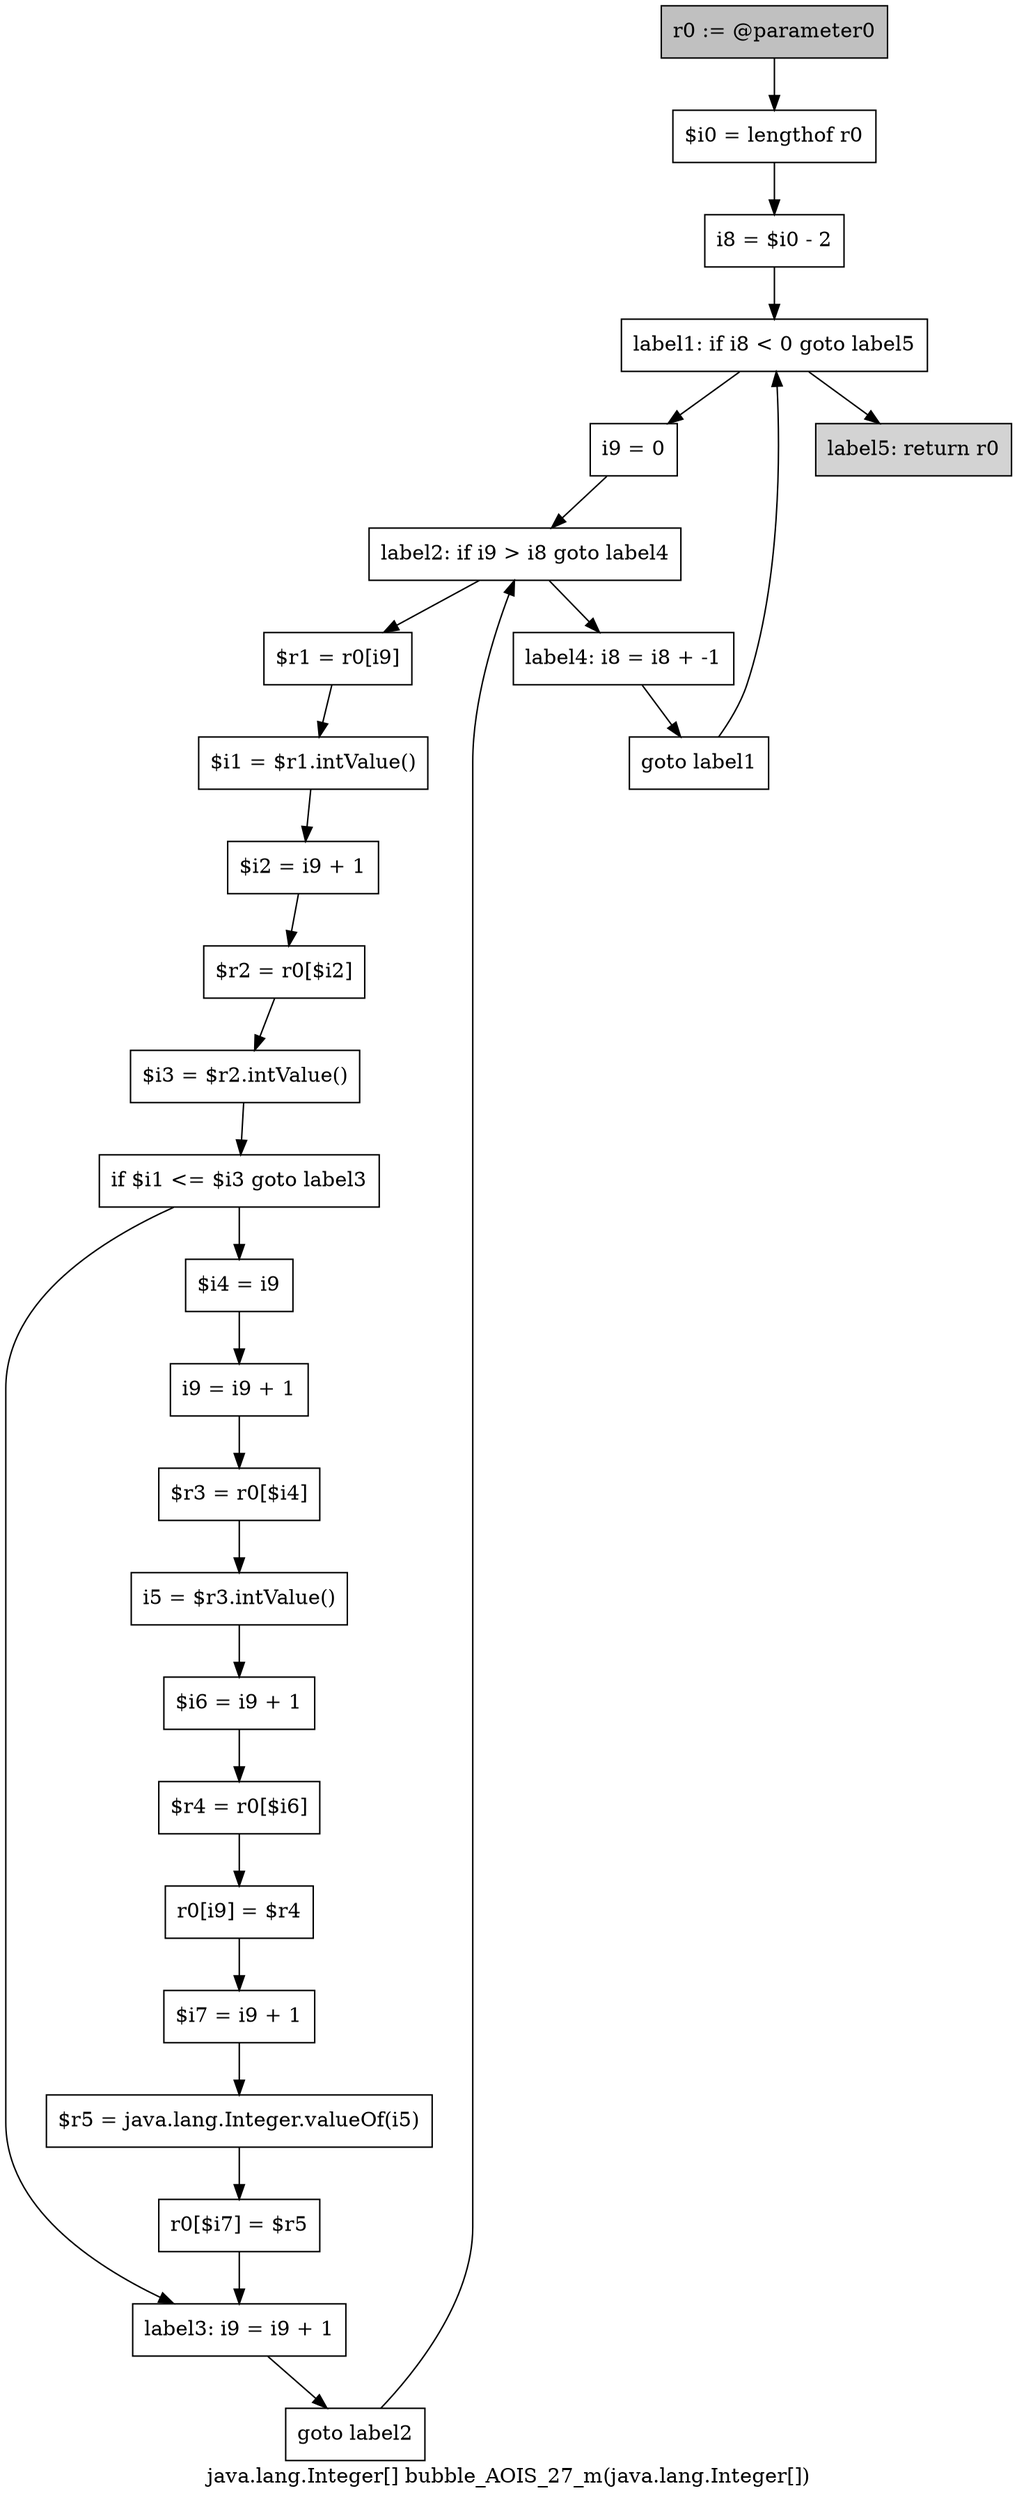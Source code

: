 digraph "java.lang.Integer[] bubble_AOIS_27_m(java.lang.Integer[])" {
    label="java.lang.Integer[] bubble_AOIS_27_m(java.lang.Integer[])";
    node [shape=box];
    "0" [style=filled,fillcolor=gray,label="r0 := @parameter0",];
    "1" [label="$i0 = lengthof r0",];
    "0"->"1";
    "2" [label="i8 = $i0 - 2",];
    "1"->"2";
    "3" [label="label1: if i8 < 0 goto label5",];
    "2"->"3";
    "4" [label="i9 = 0",];
    "3"->"4";
    "26" [style=filled,fillcolor=lightgray,label="label5: return r0",];
    "3"->"26";
    "5" [label="label2: if i9 > i8 goto label4",];
    "4"->"5";
    "6" [label="$r1 = r0[i9]",];
    "5"->"6";
    "24" [label="label4: i8 = i8 + -1",];
    "5"->"24";
    "7" [label="$i1 = $r1.intValue()",];
    "6"->"7";
    "8" [label="$i2 = i9 + 1",];
    "7"->"8";
    "9" [label="$r2 = r0[$i2]",];
    "8"->"9";
    "10" [label="$i3 = $r2.intValue()",];
    "9"->"10";
    "11" [label="if $i1 <= $i3 goto label3",];
    "10"->"11";
    "12" [label="$i4 = i9",];
    "11"->"12";
    "22" [label="label3: i9 = i9 + 1",];
    "11"->"22";
    "13" [label="i9 = i9 + 1",];
    "12"->"13";
    "14" [label="$r3 = r0[$i4]",];
    "13"->"14";
    "15" [label="i5 = $r3.intValue()",];
    "14"->"15";
    "16" [label="$i6 = i9 + 1",];
    "15"->"16";
    "17" [label="$r4 = r0[$i6]",];
    "16"->"17";
    "18" [label="r0[i9] = $r4",];
    "17"->"18";
    "19" [label="$i7 = i9 + 1",];
    "18"->"19";
    "20" [label="$r5 = java.lang.Integer.valueOf(i5)",];
    "19"->"20";
    "21" [label="r0[$i7] = $r5",];
    "20"->"21";
    "21"->"22";
    "23" [label="goto label2",];
    "22"->"23";
    "23"->"5";
    "25" [label="goto label1",];
    "24"->"25";
    "25"->"3";
}
